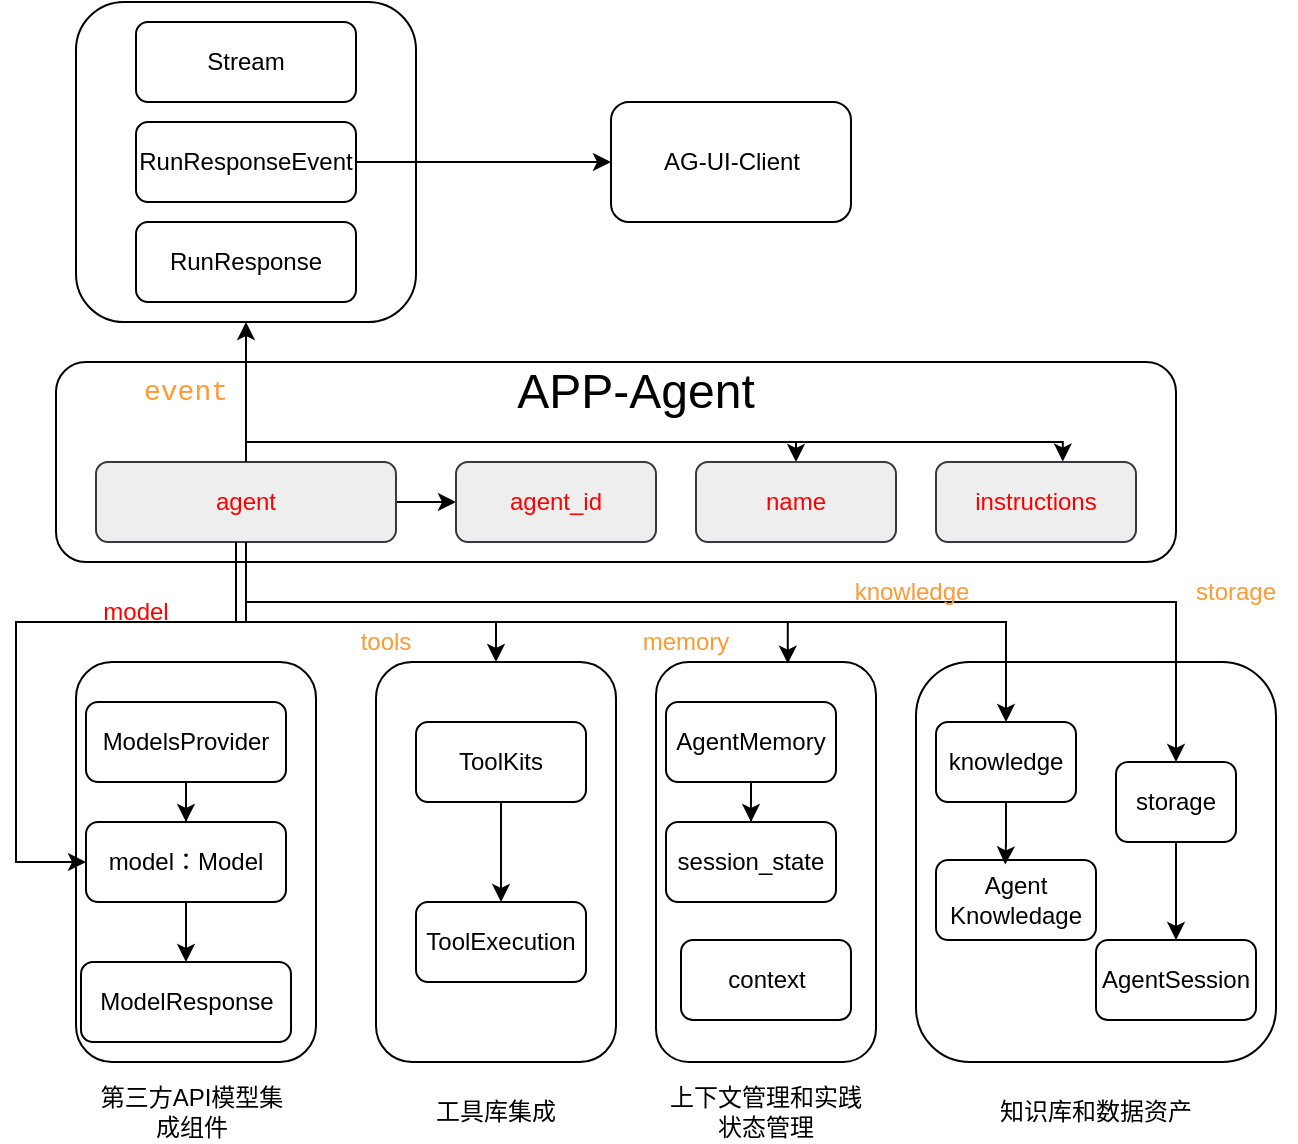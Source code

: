<mxfile version="27.1.6">
  <diagram name="第 1 页" id="mlMKIKonqG3uTM8-hN5O">
    <mxGraphModel dx="1415" dy="712" grid="1" gridSize="10" guides="1" tooltips="1" connect="1" arrows="1" fold="1" page="1" pageScale="1" pageWidth="827" pageHeight="1169" math="0" shadow="0">
      <root>
        <mxCell id="0" />
        <mxCell id="1" parent="0" />
        <mxCell id="BSQEsAMGl3usn15K0dEv-12" value="" style="rounded=1;whiteSpace=wrap;html=1;" parent="1" vertex="1">
          <mxGeometry x="460" y="340" width="180" height="200" as="geometry" />
        </mxCell>
        <mxCell id="BSQEsAMGl3usn15K0dEv-1" value="" style="rounded=1;whiteSpace=wrap;html=1;" parent="1" vertex="1">
          <mxGeometry x="30" y="190" width="560" height="100" as="geometry" />
        </mxCell>
        <mxCell id="BSQEsAMGl3usn15K0dEv-2" value="&lt;font style=&quot;font-size: 24px;&quot;&gt;APP-Agent&lt;/font&gt;" style="text;html=1;align=center;verticalAlign=middle;whiteSpace=wrap;rounded=0;" parent="1" vertex="1">
          <mxGeometry x="240" y="190" width="160" height="30" as="geometry" />
        </mxCell>
        <mxCell id="BSQEsAMGl3usn15K0dEv-24" style="edgeStyle=orthogonalEdgeStyle;rounded=0;orthogonalLoop=1;jettySize=auto;html=1;entryX=0.5;entryY=1;entryDx=0;entryDy=0;" parent="1" source="BSQEsAMGl3usn15K0dEv-4" target="BSQEsAMGl3usn15K0dEv-23" edge="1">
          <mxGeometry relative="1" as="geometry" />
        </mxCell>
        <mxCell id="BSQEsAMGl3usn15K0dEv-36" style="edgeStyle=orthogonalEdgeStyle;rounded=0;orthogonalLoop=1;jettySize=auto;html=1;entryX=0.5;entryY=0;entryDx=0;entryDy=0;" parent="1" source="BSQEsAMGl3usn15K0dEv-4" target="BSQEsAMGl3usn15K0dEv-10" edge="1">
          <mxGeometry relative="1" as="geometry">
            <Array as="points">
              <mxPoint x="125" y="320" />
              <mxPoint x="250" y="320" />
            </Array>
          </mxGeometry>
        </mxCell>
        <mxCell id="BSQEsAMGl3usn15K0dEv-40" style="edgeStyle=orthogonalEdgeStyle;rounded=0;orthogonalLoop=1;jettySize=auto;html=1;" parent="1" edge="1" target="D3r7Wt1z7NvDzZLaiaD2-3">
          <mxGeometry relative="1" as="geometry">
            <mxPoint x="135" y="280" as="sourcePoint" />
            <mxPoint x="560" y="340" as="targetPoint" />
            <Array as="points">
              <mxPoint x="120" y="280" />
              <mxPoint x="120" y="320" />
              <mxPoint x="505" y="320" />
            </Array>
          </mxGeometry>
        </mxCell>
        <mxCell id="D3r7Wt1z7NvDzZLaiaD2-5" style="edgeStyle=orthogonalEdgeStyle;rounded=0;orthogonalLoop=1;jettySize=auto;html=1;" edge="1" parent="1" source="BSQEsAMGl3usn15K0dEv-4" target="BSQEsAMGl3usn15K0dEv-42">
          <mxGeometry relative="1" as="geometry">
            <Array as="points">
              <mxPoint x="125" y="310" />
              <mxPoint x="590" y="310" />
            </Array>
          </mxGeometry>
        </mxCell>
        <mxCell id="D3r7Wt1z7NvDzZLaiaD2-12" style="edgeStyle=orthogonalEdgeStyle;rounded=0;orthogonalLoop=1;jettySize=auto;html=1;entryX=0;entryY=0.5;entryDx=0;entryDy=0;" edge="1" parent="1" source="BSQEsAMGl3usn15K0dEv-4" target="BSQEsAMGl3usn15K0dEv-6">
          <mxGeometry relative="1" as="geometry" />
        </mxCell>
        <mxCell id="D3r7Wt1z7NvDzZLaiaD2-13" style="edgeStyle=orthogonalEdgeStyle;rounded=0;orthogonalLoop=1;jettySize=auto;html=1;" edge="1" parent="1" source="BSQEsAMGl3usn15K0dEv-4" target="BSQEsAMGl3usn15K0dEv-5">
          <mxGeometry relative="1" as="geometry">
            <Array as="points">
              <mxPoint x="125" y="230" />
              <mxPoint x="400" y="230" />
            </Array>
          </mxGeometry>
        </mxCell>
        <mxCell id="BSQEsAMGl3usn15K0dEv-4" value="&lt;font style=&quot;color: rgb(255, 0, 0);&quot;&gt;agent&lt;/font&gt;" style="rounded=1;whiteSpace=wrap;html=1;fillColor=#eeeeee;strokeColor=#36393d;" parent="1" vertex="1">
          <mxGeometry x="50" y="240" width="150" height="40" as="geometry" />
        </mxCell>
        <mxCell id="BSQEsAMGl3usn15K0dEv-5" value="&lt;font style=&quot;color: rgb(255, 0, 0);&quot;&gt;name&lt;/font&gt;" style="rounded=1;whiteSpace=wrap;html=1;fillColor=#eeeeee;strokeColor=#36393d;" parent="1" vertex="1">
          <mxGeometry x="350" y="240" width="100" height="40" as="geometry" />
        </mxCell>
        <mxCell id="BSQEsAMGl3usn15K0dEv-6" value="&lt;font style=&quot;color: rgb(255, 0, 0);&quot;&gt;agent_id&lt;/font&gt;" style="rounded=1;whiteSpace=wrap;html=1;fillColor=#eeeeee;strokeColor=#36393d;" parent="1" vertex="1">
          <mxGeometry x="230" y="240" width="100" height="40" as="geometry" />
        </mxCell>
        <mxCell id="BSQEsAMGl3usn15K0dEv-7" value="&lt;font style=&quot;color: rgb(255, 0, 0);&quot;&gt;instructions&lt;/font&gt;" style="rounded=1;whiteSpace=wrap;html=1;fillColor=#eeeeee;strokeColor=#36393d;" parent="1" vertex="1">
          <mxGeometry x="470" y="240" width="100" height="40" as="geometry" />
        </mxCell>
        <mxCell id="BSQEsAMGl3usn15K0dEv-8" value="" style="rounded=1;whiteSpace=wrap;html=1;" parent="1" vertex="1">
          <mxGeometry x="40" y="340" width="120" height="200" as="geometry" />
        </mxCell>
        <mxCell id="BSQEsAMGl3usn15K0dEv-9" value="" style="rounded=1;whiteSpace=wrap;html=1;" parent="1" vertex="1">
          <mxGeometry x="330" y="340" width="110" height="200" as="geometry" />
        </mxCell>
        <mxCell id="BSQEsAMGl3usn15K0dEv-10" value="" style="rounded=1;whiteSpace=wrap;html=1;" parent="1" vertex="1">
          <mxGeometry x="190" y="340" width="120" height="200" as="geometry" />
        </mxCell>
        <mxCell id="BSQEsAMGl3usn15K0dEv-17" style="edgeStyle=orthogonalEdgeStyle;rounded=0;orthogonalLoop=1;jettySize=auto;html=1;" parent="1" source="BSQEsAMGl3usn15K0dEv-11" target="BSQEsAMGl3usn15K0dEv-13" edge="1">
          <mxGeometry relative="1" as="geometry" />
        </mxCell>
        <mxCell id="BSQEsAMGl3usn15K0dEv-11" value="ModelsProvider" style="rounded=1;whiteSpace=wrap;html=1;" parent="1" vertex="1">
          <mxGeometry x="45" y="360" width="100" height="40" as="geometry" />
        </mxCell>
        <mxCell id="BSQEsAMGl3usn15K0dEv-15" style="edgeStyle=orthogonalEdgeStyle;rounded=0;orthogonalLoop=1;jettySize=auto;html=1;entryX=0.5;entryY=0;entryDx=0;entryDy=0;" parent="1" source="BSQEsAMGl3usn15K0dEv-13" target="BSQEsAMGl3usn15K0dEv-14" edge="1">
          <mxGeometry relative="1" as="geometry" />
        </mxCell>
        <mxCell id="BSQEsAMGl3usn15K0dEv-13" value="model：Model" style="rounded=1;whiteSpace=wrap;html=1;" parent="1" vertex="1">
          <mxGeometry x="45" y="420" width="100" height="40" as="geometry" />
        </mxCell>
        <mxCell id="BSQEsAMGl3usn15K0dEv-14" value="ModelResponse" style="rounded=1;whiteSpace=wrap;html=1;" parent="1" vertex="1">
          <mxGeometry x="42.5" y="490" width="105" height="40" as="geometry" />
        </mxCell>
        <mxCell id="BSQEsAMGl3usn15K0dEv-16" style="edgeStyle=orthogonalEdgeStyle;rounded=0;orthogonalLoop=1;jettySize=auto;html=1;entryX=0;entryY=0.5;entryDx=0;entryDy=0;" parent="1" target="BSQEsAMGl3usn15K0dEv-13" edge="1">
          <mxGeometry relative="1" as="geometry">
            <mxPoint x="125" y="280" as="sourcePoint" />
            <Array as="points">
              <mxPoint x="125" y="320" />
              <mxPoint x="10" y="320" />
              <mxPoint x="10" y="440" />
            </Array>
          </mxGeometry>
        </mxCell>
        <mxCell id="BSQEsAMGl3usn15K0dEv-18" value="第三方API模型集成组件" style="text;html=1;align=center;verticalAlign=middle;whiteSpace=wrap;rounded=0;" parent="1" vertex="1">
          <mxGeometry x="47.5" y="550" width="100" height="30" as="geometry" />
        </mxCell>
        <mxCell id="BSQEsAMGl3usn15K0dEv-20" value="工具库集成" style="text;html=1;align=center;verticalAlign=middle;whiteSpace=wrap;rounded=0;" parent="1" vertex="1">
          <mxGeometry x="200" y="550" width="100" height="30" as="geometry" />
        </mxCell>
        <mxCell id="BSQEsAMGl3usn15K0dEv-21" value="上下文管理和实践状态管理" style="text;html=1;align=center;verticalAlign=middle;whiteSpace=wrap;rounded=0;" parent="1" vertex="1">
          <mxGeometry x="335" y="550" width="100" height="30" as="geometry" />
        </mxCell>
        <mxCell id="BSQEsAMGl3usn15K0dEv-22" value="知识库和数据资产" style="text;html=1;align=center;verticalAlign=middle;whiteSpace=wrap;rounded=0;" parent="1" vertex="1">
          <mxGeometry x="500" y="550" width="100" height="30" as="geometry" />
        </mxCell>
        <mxCell id="BSQEsAMGl3usn15K0dEv-23" value="" style="rounded=1;whiteSpace=wrap;html=1;" parent="1" vertex="1">
          <mxGeometry x="40" y="10" width="170" height="160" as="geometry" />
        </mxCell>
        <mxCell id="BSQEsAMGl3usn15K0dEv-26" value="RunResponse" style="rounded=1;whiteSpace=wrap;html=1;" parent="1" vertex="1">
          <mxGeometry x="70" y="120" width="110" height="40" as="geometry" />
        </mxCell>
        <mxCell id="D3r7Wt1z7NvDzZLaiaD2-17" style="edgeStyle=orthogonalEdgeStyle;rounded=0;orthogonalLoop=1;jettySize=auto;html=1;entryX=0;entryY=0.5;entryDx=0;entryDy=0;" edge="1" parent="1" source="BSQEsAMGl3usn15K0dEv-27" target="D3r7Wt1z7NvDzZLaiaD2-16">
          <mxGeometry relative="1" as="geometry" />
        </mxCell>
        <mxCell id="BSQEsAMGl3usn15K0dEv-27" value="RunResponseEvent" style="rounded=1;whiteSpace=wrap;html=1;" parent="1" vertex="1">
          <mxGeometry x="70" y="70" width="110" height="40" as="geometry" />
        </mxCell>
        <mxCell id="BSQEsAMGl3usn15K0dEv-28" value="Stream" style="rounded=1;whiteSpace=wrap;html=1;" parent="1" vertex="1">
          <mxGeometry x="70" y="20" width="110" height="40" as="geometry" />
        </mxCell>
        <mxCell id="D3r7Wt1z7NvDzZLaiaD2-10" style="edgeStyle=orthogonalEdgeStyle;rounded=0;orthogonalLoop=1;jettySize=auto;html=1;entryX=0.5;entryY=0;entryDx=0;entryDy=0;" edge="1" parent="1" source="BSQEsAMGl3usn15K0dEv-29" target="D3r7Wt1z7NvDzZLaiaD2-8">
          <mxGeometry relative="1" as="geometry" />
        </mxCell>
        <mxCell id="BSQEsAMGl3usn15K0dEv-29" value="AgentMemory" style="rounded=1;whiteSpace=wrap;html=1;" parent="1" vertex="1">
          <mxGeometry x="335" y="360" width="85" height="40" as="geometry" />
        </mxCell>
        <mxCell id="BSQEsAMGl3usn15K0dEv-30" value="Agent&lt;div&gt;Knowledage&lt;/div&gt;" style="rounded=1;whiteSpace=wrap;html=1;" parent="1" vertex="1">
          <mxGeometry x="470" y="439" width="80" height="40" as="geometry" />
        </mxCell>
        <mxCell id="BSQEsAMGl3usn15K0dEv-35" style="edgeStyle=orthogonalEdgeStyle;rounded=0;orthogonalLoop=1;jettySize=auto;html=1;exitX=0.5;exitY=1;exitDx=0;exitDy=0;entryX=0.5;entryY=0;entryDx=0;entryDy=0;" parent="1" source="BSQEsAMGl3usn15K0dEv-31" target="BSQEsAMGl3usn15K0dEv-32" edge="1">
          <mxGeometry relative="1" as="geometry" />
        </mxCell>
        <mxCell id="BSQEsAMGl3usn15K0dEv-31" value="ToolKits" style="rounded=1;whiteSpace=wrap;html=1;" parent="1" vertex="1">
          <mxGeometry x="210" y="370" width="85" height="40" as="geometry" />
        </mxCell>
        <mxCell id="BSQEsAMGl3usn15K0dEv-32" value="ToolExecution" style="rounded=1;whiteSpace=wrap;html=1;" parent="1" vertex="1">
          <mxGeometry x="210" y="460" width="85" height="40" as="geometry" />
        </mxCell>
        <mxCell id="BSQEsAMGl3usn15K0dEv-37" value="&lt;font style=&quot;color: rgb(255, 153, 51);&quot;&gt;tools&lt;/font&gt;" style="text;html=1;align=center;verticalAlign=middle;whiteSpace=wrap;rounded=0;" parent="1" vertex="1">
          <mxGeometry x="170" y="320" width="50" height="20" as="geometry" />
        </mxCell>
        <mxCell id="BSQEsAMGl3usn15K0dEv-38" value="&lt;font style=&quot;color: rgb(255, 0, 0);&quot;&gt;model&lt;/font&gt;" style="text;html=1;align=center;verticalAlign=middle;whiteSpace=wrap;rounded=0;" parent="1" vertex="1">
          <mxGeometry x="45" y="300" width="50" height="30" as="geometry" />
        </mxCell>
        <mxCell id="BSQEsAMGl3usn15K0dEv-39" style="edgeStyle=orthogonalEdgeStyle;rounded=0;orthogonalLoop=1;jettySize=auto;html=1;entryX=0.599;entryY=0.004;entryDx=0;entryDy=0;entryPerimeter=0;" parent="1" source="BSQEsAMGl3usn15K0dEv-4" target="BSQEsAMGl3usn15K0dEv-9" edge="1">
          <mxGeometry relative="1" as="geometry">
            <Array as="points">
              <mxPoint x="120" y="320" />
              <mxPoint x="396" y="320" />
            </Array>
          </mxGeometry>
        </mxCell>
        <mxCell id="BSQEsAMGl3usn15K0dEv-41" value="AgentSession" style="rounded=1;whiteSpace=wrap;html=1;" parent="1" vertex="1">
          <mxGeometry x="550" y="479" width="80" height="40" as="geometry" />
        </mxCell>
        <mxCell id="D3r7Wt1z7NvDzZLaiaD2-2" style="edgeStyle=orthogonalEdgeStyle;rounded=0;orthogonalLoop=1;jettySize=auto;html=1;" edge="1" parent="1" source="BSQEsAMGl3usn15K0dEv-42" target="BSQEsAMGl3usn15K0dEv-41">
          <mxGeometry relative="1" as="geometry" />
        </mxCell>
        <mxCell id="BSQEsAMGl3usn15K0dEv-42" value="storage" style="rounded=1;whiteSpace=wrap;html=1;" parent="1" vertex="1">
          <mxGeometry x="560" y="390" width="60" height="40" as="geometry" />
        </mxCell>
        <mxCell id="D3r7Wt1z7NvDzZLaiaD2-3" value="knowledge" style="rounded=1;whiteSpace=wrap;html=1;" vertex="1" parent="1">
          <mxGeometry x="470" y="370" width="70" height="40" as="geometry" />
        </mxCell>
        <mxCell id="D3r7Wt1z7NvDzZLaiaD2-4" style="edgeStyle=orthogonalEdgeStyle;rounded=0;orthogonalLoop=1;jettySize=auto;html=1;entryX=0.433;entryY=0.056;entryDx=0;entryDy=0;entryPerimeter=0;" edge="1" parent="1" source="D3r7Wt1z7NvDzZLaiaD2-3" target="BSQEsAMGl3usn15K0dEv-30">
          <mxGeometry relative="1" as="geometry" />
        </mxCell>
        <mxCell id="D3r7Wt1z7NvDzZLaiaD2-6" value="&lt;font style=&quot;color: rgb(255, 153, 51);&quot;&gt;storage&lt;/font&gt;" style="text;html=1;align=center;verticalAlign=middle;whiteSpace=wrap;rounded=0;" vertex="1" parent="1">
          <mxGeometry x="590" y="290" width="60" height="30" as="geometry" />
        </mxCell>
        <mxCell id="D3r7Wt1z7NvDzZLaiaD2-7" value="&lt;font style=&quot;color: rgb(255, 153, 51);&quot;&gt;memory&lt;/font&gt;" style="text;html=1;align=center;verticalAlign=middle;whiteSpace=wrap;rounded=0;" vertex="1" parent="1">
          <mxGeometry x="320" y="320" width="50" height="20" as="geometry" />
        </mxCell>
        <mxCell id="D3r7Wt1z7NvDzZLaiaD2-8" value="session_state" style="rounded=1;whiteSpace=wrap;html=1;" vertex="1" parent="1">
          <mxGeometry x="335" y="420" width="85" height="40" as="geometry" />
        </mxCell>
        <mxCell id="D3r7Wt1z7NvDzZLaiaD2-9" value="context" style="rounded=1;whiteSpace=wrap;html=1;" vertex="1" parent="1">
          <mxGeometry x="342.5" y="479" width="85" height="40" as="geometry" />
        </mxCell>
        <mxCell id="D3r7Wt1z7NvDzZLaiaD2-11" value="&lt;font style=&quot;color: rgb(255, 153, 51);&quot;&gt;knowledge&lt;/font&gt;" style="text;html=1;align=center;verticalAlign=middle;whiteSpace=wrap;rounded=0;" vertex="1" parent="1">
          <mxGeometry x="427.5" y="290" width="60" height="30" as="geometry" />
        </mxCell>
        <mxCell id="D3r7Wt1z7NvDzZLaiaD2-14" style="edgeStyle=orthogonalEdgeStyle;rounded=0;orthogonalLoop=1;jettySize=auto;html=1;entryX=0.634;entryY=-0.005;entryDx=0;entryDy=0;entryPerimeter=0;" edge="1" parent="1" source="BSQEsAMGl3usn15K0dEv-4" target="BSQEsAMGl3usn15K0dEv-7">
          <mxGeometry relative="1" as="geometry">
            <Array as="points">
              <mxPoint x="125" y="230" />
              <mxPoint x="533" y="230" />
            </Array>
          </mxGeometry>
        </mxCell>
        <mxCell id="D3r7Wt1z7NvDzZLaiaD2-16" value="AG-UI-Client" style="rounded=1;whiteSpace=wrap;html=1;" vertex="1" parent="1">
          <mxGeometry x="307.5" y="60" width="120" height="60" as="geometry" />
        </mxCell>
        <mxCell id="D3r7Wt1z7NvDzZLaiaD2-19" value="&lt;div style=&quot;font-family: Consolas, &amp;quot;Courier New&amp;quot;, monospace; font-size: 14px; line-height: 19px; white-space: pre; color: rgb(216, 222, 233);&quot;&gt;&lt;font style=&quot;color: rgb(255, 153, 51);&quot;&gt;event&lt;/font&gt;&lt;/div&gt;" style="text;html=1;align=center;verticalAlign=middle;whiteSpace=wrap;rounded=0;" vertex="1" parent="1">
          <mxGeometry x="60" y="190" width="70" height="30" as="geometry" />
        </mxCell>
      </root>
    </mxGraphModel>
  </diagram>
</mxfile>
